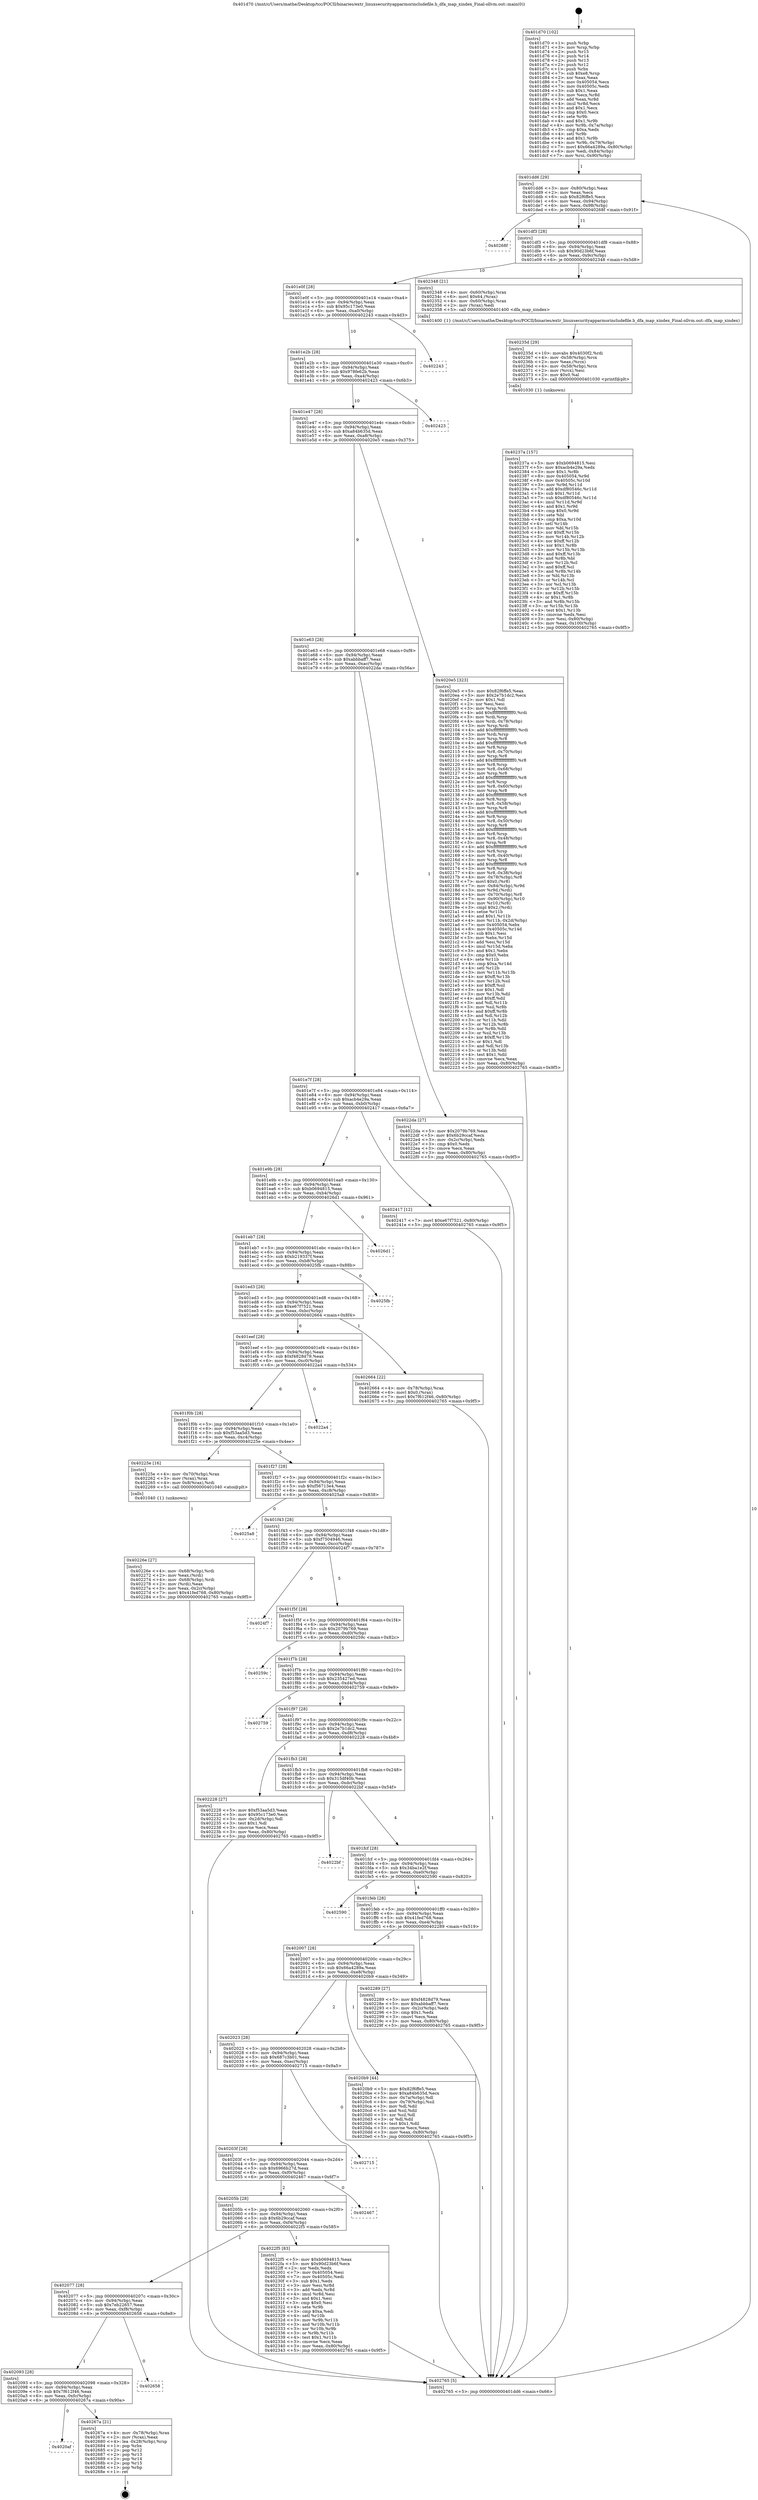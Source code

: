 digraph "0x401d70" {
  label = "0x401d70 (/mnt/c/Users/mathe/Desktop/tcc/POCII/binaries/extr_linuxsecurityapparmorincludefile.h_dfa_map_xindex_Final-ollvm.out::main(0))"
  labelloc = "t"
  node[shape=record]

  Entry [label="",width=0.3,height=0.3,shape=circle,fillcolor=black,style=filled]
  "0x401dd6" [label="{
     0x401dd6 [29]\l
     | [instrs]\l
     &nbsp;&nbsp;0x401dd6 \<+3\>: mov -0x80(%rbp),%eax\l
     &nbsp;&nbsp;0x401dd9 \<+2\>: mov %eax,%ecx\l
     &nbsp;&nbsp;0x401ddb \<+6\>: sub $0x82f6ffe5,%ecx\l
     &nbsp;&nbsp;0x401de1 \<+6\>: mov %eax,-0x94(%rbp)\l
     &nbsp;&nbsp;0x401de7 \<+6\>: mov %ecx,-0x98(%rbp)\l
     &nbsp;&nbsp;0x401ded \<+6\>: je 000000000040268f \<main+0x91f\>\l
  }"]
  "0x40268f" [label="{
     0x40268f\l
  }", style=dashed]
  "0x401df3" [label="{
     0x401df3 [28]\l
     | [instrs]\l
     &nbsp;&nbsp;0x401df3 \<+5\>: jmp 0000000000401df8 \<main+0x88\>\l
     &nbsp;&nbsp;0x401df8 \<+6\>: mov -0x94(%rbp),%eax\l
     &nbsp;&nbsp;0x401dfe \<+5\>: sub $0x90d23b6f,%eax\l
     &nbsp;&nbsp;0x401e03 \<+6\>: mov %eax,-0x9c(%rbp)\l
     &nbsp;&nbsp;0x401e09 \<+6\>: je 0000000000402348 \<main+0x5d8\>\l
  }"]
  Exit [label="",width=0.3,height=0.3,shape=circle,fillcolor=black,style=filled,peripheries=2]
  "0x402348" [label="{
     0x402348 [21]\l
     | [instrs]\l
     &nbsp;&nbsp;0x402348 \<+4\>: mov -0x60(%rbp),%rax\l
     &nbsp;&nbsp;0x40234c \<+6\>: movl $0x64,(%rax)\l
     &nbsp;&nbsp;0x402352 \<+4\>: mov -0x60(%rbp),%rax\l
     &nbsp;&nbsp;0x402356 \<+2\>: mov (%rax),%edi\l
     &nbsp;&nbsp;0x402358 \<+5\>: call 0000000000401400 \<dfa_map_xindex\>\l
     | [calls]\l
     &nbsp;&nbsp;0x401400 \{1\} (/mnt/c/Users/mathe/Desktop/tcc/POCII/binaries/extr_linuxsecurityapparmorincludefile.h_dfa_map_xindex_Final-ollvm.out::dfa_map_xindex)\l
  }"]
  "0x401e0f" [label="{
     0x401e0f [28]\l
     | [instrs]\l
     &nbsp;&nbsp;0x401e0f \<+5\>: jmp 0000000000401e14 \<main+0xa4\>\l
     &nbsp;&nbsp;0x401e14 \<+6\>: mov -0x94(%rbp),%eax\l
     &nbsp;&nbsp;0x401e1a \<+5\>: sub $0x95c173e0,%eax\l
     &nbsp;&nbsp;0x401e1f \<+6\>: mov %eax,-0xa0(%rbp)\l
     &nbsp;&nbsp;0x401e25 \<+6\>: je 0000000000402243 \<main+0x4d3\>\l
  }"]
  "0x4020af" [label="{
     0x4020af\l
  }", style=dashed]
  "0x402243" [label="{
     0x402243\l
  }", style=dashed]
  "0x401e2b" [label="{
     0x401e2b [28]\l
     | [instrs]\l
     &nbsp;&nbsp;0x401e2b \<+5\>: jmp 0000000000401e30 \<main+0xc0\>\l
     &nbsp;&nbsp;0x401e30 \<+6\>: mov -0x94(%rbp),%eax\l
     &nbsp;&nbsp;0x401e36 \<+5\>: sub $0x978fe62b,%eax\l
     &nbsp;&nbsp;0x401e3b \<+6\>: mov %eax,-0xa4(%rbp)\l
     &nbsp;&nbsp;0x401e41 \<+6\>: je 0000000000402423 \<main+0x6b3\>\l
  }"]
  "0x40267a" [label="{
     0x40267a [21]\l
     | [instrs]\l
     &nbsp;&nbsp;0x40267a \<+4\>: mov -0x78(%rbp),%rax\l
     &nbsp;&nbsp;0x40267e \<+2\>: mov (%rax),%eax\l
     &nbsp;&nbsp;0x402680 \<+4\>: lea -0x28(%rbp),%rsp\l
     &nbsp;&nbsp;0x402684 \<+1\>: pop %rbx\l
     &nbsp;&nbsp;0x402685 \<+2\>: pop %r12\l
     &nbsp;&nbsp;0x402687 \<+2\>: pop %r13\l
     &nbsp;&nbsp;0x402689 \<+2\>: pop %r14\l
     &nbsp;&nbsp;0x40268b \<+2\>: pop %r15\l
     &nbsp;&nbsp;0x40268d \<+1\>: pop %rbp\l
     &nbsp;&nbsp;0x40268e \<+1\>: ret\l
  }"]
  "0x402423" [label="{
     0x402423\l
  }", style=dashed]
  "0x401e47" [label="{
     0x401e47 [28]\l
     | [instrs]\l
     &nbsp;&nbsp;0x401e47 \<+5\>: jmp 0000000000401e4c \<main+0xdc\>\l
     &nbsp;&nbsp;0x401e4c \<+6\>: mov -0x94(%rbp),%eax\l
     &nbsp;&nbsp;0x401e52 \<+5\>: sub $0xa84b635d,%eax\l
     &nbsp;&nbsp;0x401e57 \<+6\>: mov %eax,-0xa8(%rbp)\l
     &nbsp;&nbsp;0x401e5d \<+6\>: je 00000000004020e5 \<main+0x375\>\l
  }"]
  "0x402093" [label="{
     0x402093 [28]\l
     | [instrs]\l
     &nbsp;&nbsp;0x402093 \<+5\>: jmp 0000000000402098 \<main+0x328\>\l
     &nbsp;&nbsp;0x402098 \<+6\>: mov -0x94(%rbp),%eax\l
     &nbsp;&nbsp;0x40209e \<+5\>: sub $0x7f612f46,%eax\l
     &nbsp;&nbsp;0x4020a3 \<+6\>: mov %eax,-0xfc(%rbp)\l
     &nbsp;&nbsp;0x4020a9 \<+6\>: je 000000000040267a \<main+0x90a\>\l
  }"]
  "0x4020e5" [label="{
     0x4020e5 [323]\l
     | [instrs]\l
     &nbsp;&nbsp;0x4020e5 \<+5\>: mov $0x82f6ffe5,%eax\l
     &nbsp;&nbsp;0x4020ea \<+5\>: mov $0x2e7b1dc2,%ecx\l
     &nbsp;&nbsp;0x4020ef \<+2\>: mov $0x1,%dl\l
     &nbsp;&nbsp;0x4020f1 \<+2\>: xor %esi,%esi\l
     &nbsp;&nbsp;0x4020f3 \<+3\>: mov %rsp,%rdi\l
     &nbsp;&nbsp;0x4020f6 \<+4\>: add $0xfffffffffffffff0,%rdi\l
     &nbsp;&nbsp;0x4020fa \<+3\>: mov %rdi,%rsp\l
     &nbsp;&nbsp;0x4020fd \<+4\>: mov %rdi,-0x78(%rbp)\l
     &nbsp;&nbsp;0x402101 \<+3\>: mov %rsp,%rdi\l
     &nbsp;&nbsp;0x402104 \<+4\>: add $0xfffffffffffffff0,%rdi\l
     &nbsp;&nbsp;0x402108 \<+3\>: mov %rdi,%rsp\l
     &nbsp;&nbsp;0x40210b \<+3\>: mov %rsp,%r8\l
     &nbsp;&nbsp;0x40210e \<+4\>: add $0xfffffffffffffff0,%r8\l
     &nbsp;&nbsp;0x402112 \<+3\>: mov %r8,%rsp\l
     &nbsp;&nbsp;0x402115 \<+4\>: mov %r8,-0x70(%rbp)\l
     &nbsp;&nbsp;0x402119 \<+3\>: mov %rsp,%r8\l
     &nbsp;&nbsp;0x40211c \<+4\>: add $0xfffffffffffffff0,%r8\l
     &nbsp;&nbsp;0x402120 \<+3\>: mov %r8,%rsp\l
     &nbsp;&nbsp;0x402123 \<+4\>: mov %r8,-0x68(%rbp)\l
     &nbsp;&nbsp;0x402127 \<+3\>: mov %rsp,%r8\l
     &nbsp;&nbsp;0x40212a \<+4\>: add $0xfffffffffffffff0,%r8\l
     &nbsp;&nbsp;0x40212e \<+3\>: mov %r8,%rsp\l
     &nbsp;&nbsp;0x402131 \<+4\>: mov %r8,-0x60(%rbp)\l
     &nbsp;&nbsp;0x402135 \<+3\>: mov %rsp,%r8\l
     &nbsp;&nbsp;0x402138 \<+4\>: add $0xfffffffffffffff0,%r8\l
     &nbsp;&nbsp;0x40213c \<+3\>: mov %r8,%rsp\l
     &nbsp;&nbsp;0x40213f \<+4\>: mov %r8,-0x58(%rbp)\l
     &nbsp;&nbsp;0x402143 \<+3\>: mov %rsp,%r8\l
     &nbsp;&nbsp;0x402146 \<+4\>: add $0xfffffffffffffff0,%r8\l
     &nbsp;&nbsp;0x40214a \<+3\>: mov %r8,%rsp\l
     &nbsp;&nbsp;0x40214d \<+4\>: mov %r8,-0x50(%rbp)\l
     &nbsp;&nbsp;0x402151 \<+3\>: mov %rsp,%r8\l
     &nbsp;&nbsp;0x402154 \<+4\>: add $0xfffffffffffffff0,%r8\l
     &nbsp;&nbsp;0x402158 \<+3\>: mov %r8,%rsp\l
     &nbsp;&nbsp;0x40215b \<+4\>: mov %r8,-0x48(%rbp)\l
     &nbsp;&nbsp;0x40215f \<+3\>: mov %rsp,%r8\l
     &nbsp;&nbsp;0x402162 \<+4\>: add $0xfffffffffffffff0,%r8\l
     &nbsp;&nbsp;0x402166 \<+3\>: mov %r8,%rsp\l
     &nbsp;&nbsp;0x402169 \<+4\>: mov %r8,-0x40(%rbp)\l
     &nbsp;&nbsp;0x40216d \<+3\>: mov %rsp,%r8\l
     &nbsp;&nbsp;0x402170 \<+4\>: add $0xfffffffffffffff0,%r8\l
     &nbsp;&nbsp;0x402174 \<+3\>: mov %r8,%rsp\l
     &nbsp;&nbsp;0x402177 \<+4\>: mov %r8,-0x38(%rbp)\l
     &nbsp;&nbsp;0x40217b \<+4\>: mov -0x78(%rbp),%r8\l
     &nbsp;&nbsp;0x40217f \<+7\>: movl $0x0,(%r8)\l
     &nbsp;&nbsp;0x402186 \<+7\>: mov -0x84(%rbp),%r9d\l
     &nbsp;&nbsp;0x40218d \<+3\>: mov %r9d,(%rdi)\l
     &nbsp;&nbsp;0x402190 \<+4\>: mov -0x70(%rbp),%r8\l
     &nbsp;&nbsp;0x402194 \<+7\>: mov -0x90(%rbp),%r10\l
     &nbsp;&nbsp;0x40219b \<+3\>: mov %r10,(%r8)\l
     &nbsp;&nbsp;0x40219e \<+3\>: cmpl $0x2,(%rdi)\l
     &nbsp;&nbsp;0x4021a1 \<+4\>: setne %r11b\l
     &nbsp;&nbsp;0x4021a5 \<+4\>: and $0x1,%r11b\l
     &nbsp;&nbsp;0x4021a9 \<+4\>: mov %r11b,-0x2d(%rbp)\l
     &nbsp;&nbsp;0x4021ad \<+7\>: mov 0x405054,%ebx\l
     &nbsp;&nbsp;0x4021b4 \<+8\>: mov 0x40505c,%r14d\l
     &nbsp;&nbsp;0x4021bc \<+3\>: sub $0x1,%esi\l
     &nbsp;&nbsp;0x4021bf \<+3\>: mov %ebx,%r15d\l
     &nbsp;&nbsp;0x4021c2 \<+3\>: add %esi,%r15d\l
     &nbsp;&nbsp;0x4021c5 \<+4\>: imul %r15d,%ebx\l
     &nbsp;&nbsp;0x4021c9 \<+3\>: and $0x1,%ebx\l
     &nbsp;&nbsp;0x4021cc \<+3\>: cmp $0x0,%ebx\l
     &nbsp;&nbsp;0x4021cf \<+4\>: sete %r11b\l
     &nbsp;&nbsp;0x4021d3 \<+4\>: cmp $0xa,%r14d\l
     &nbsp;&nbsp;0x4021d7 \<+4\>: setl %r12b\l
     &nbsp;&nbsp;0x4021db \<+3\>: mov %r11b,%r13b\l
     &nbsp;&nbsp;0x4021de \<+4\>: xor $0xff,%r13b\l
     &nbsp;&nbsp;0x4021e2 \<+3\>: mov %r12b,%sil\l
     &nbsp;&nbsp;0x4021e5 \<+4\>: xor $0xff,%sil\l
     &nbsp;&nbsp;0x4021e9 \<+3\>: xor $0x1,%dl\l
     &nbsp;&nbsp;0x4021ec \<+3\>: mov %r13b,%dil\l
     &nbsp;&nbsp;0x4021ef \<+4\>: and $0xff,%dil\l
     &nbsp;&nbsp;0x4021f3 \<+3\>: and %dl,%r11b\l
     &nbsp;&nbsp;0x4021f6 \<+3\>: mov %sil,%r8b\l
     &nbsp;&nbsp;0x4021f9 \<+4\>: and $0xff,%r8b\l
     &nbsp;&nbsp;0x4021fd \<+3\>: and %dl,%r12b\l
     &nbsp;&nbsp;0x402200 \<+3\>: or %r11b,%dil\l
     &nbsp;&nbsp;0x402203 \<+3\>: or %r12b,%r8b\l
     &nbsp;&nbsp;0x402206 \<+3\>: xor %r8b,%dil\l
     &nbsp;&nbsp;0x402209 \<+3\>: or %sil,%r13b\l
     &nbsp;&nbsp;0x40220c \<+4\>: xor $0xff,%r13b\l
     &nbsp;&nbsp;0x402210 \<+3\>: or $0x1,%dl\l
     &nbsp;&nbsp;0x402213 \<+3\>: and %dl,%r13b\l
     &nbsp;&nbsp;0x402216 \<+3\>: or %r13b,%dil\l
     &nbsp;&nbsp;0x402219 \<+4\>: test $0x1,%dil\l
     &nbsp;&nbsp;0x40221d \<+3\>: cmovne %ecx,%eax\l
     &nbsp;&nbsp;0x402220 \<+3\>: mov %eax,-0x80(%rbp)\l
     &nbsp;&nbsp;0x402223 \<+5\>: jmp 0000000000402765 \<main+0x9f5\>\l
  }"]
  "0x401e63" [label="{
     0x401e63 [28]\l
     | [instrs]\l
     &nbsp;&nbsp;0x401e63 \<+5\>: jmp 0000000000401e68 \<main+0xf8\>\l
     &nbsp;&nbsp;0x401e68 \<+6\>: mov -0x94(%rbp),%eax\l
     &nbsp;&nbsp;0x401e6e \<+5\>: sub $0xabbbaff7,%eax\l
     &nbsp;&nbsp;0x401e73 \<+6\>: mov %eax,-0xac(%rbp)\l
     &nbsp;&nbsp;0x401e79 \<+6\>: je 00000000004022da \<main+0x56a\>\l
  }"]
  "0x402658" [label="{
     0x402658\l
  }", style=dashed]
  "0x4022da" [label="{
     0x4022da [27]\l
     | [instrs]\l
     &nbsp;&nbsp;0x4022da \<+5\>: mov $0x2079b769,%eax\l
     &nbsp;&nbsp;0x4022df \<+5\>: mov $0x6b29ccaf,%ecx\l
     &nbsp;&nbsp;0x4022e4 \<+3\>: mov -0x2c(%rbp),%edx\l
     &nbsp;&nbsp;0x4022e7 \<+3\>: cmp $0x0,%edx\l
     &nbsp;&nbsp;0x4022ea \<+3\>: cmove %ecx,%eax\l
     &nbsp;&nbsp;0x4022ed \<+3\>: mov %eax,-0x80(%rbp)\l
     &nbsp;&nbsp;0x4022f0 \<+5\>: jmp 0000000000402765 \<main+0x9f5\>\l
  }"]
  "0x401e7f" [label="{
     0x401e7f [28]\l
     | [instrs]\l
     &nbsp;&nbsp;0x401e7f \<+5\>: jmp 0000000000401e84 \<main+0x114\>\l
     &nbsp;&nbsp;0x401e84 \<+6\>: mov -0x94(%rbp),%eax\l
     &nbsp;&nbsp;0x401e8a \<+5\>: sub $0xacb4e29a,%eax\l
     &nbsp;&nbsp;0x401e8f \<+6\>: mov %eax,-0xb0(%rbp)\l
     &nbsp;&nbsp;0x401e95 \<+6\>: je 0000000000402417 \<main+0x6a7\>\l
  }"]
  "0x40237a" [label="{
     0x40237a [157]\l
     | [instrs]\l
     &nbsp;&nbsp;0x40237a \<+5\>: mov $0xb0694815,%esi\l
     &nbsp;&nbsp;0x40237f \<+5\>: mov $0xacb4e29a,%edx\l
     &nbsp;&nbsp;0x402384 \<+3\>: mov $0x1,%r8b\l
     &nbsp;&nbsp;0x402387 \<+8\>: mov 0x405054,%r9d\l
     &nbsp;&nbsp;0x40238f \<+8\>: mov 0x40505c,%r10d\l
     &nbsp;&nbsp;0x402397 \<+3\>: mov %r9d,%r11d\l
     &nbsp;&nbsp;0x40239a \<+7\>: add $0xdf80546c,%r11d\l
     &nbsp;&nbsp;0x4023a1 \<+4\>: sub $0x1,%r11d\l
     &nbsp;&nbsp;0x4023a5 \<+7\>: sub $0xdf80546c,%r11d\l
     &nbsp;&nbsp;0x4023ac \<+4\>: imul %r11d,%r9d\l
     &nbsp;&nbsp;0x4023b0 \<+4\>: and $0x1,%r9d\l
     &nbsp;&nbsp;0x4023b4 \<+4\>: cmp $0x0,%r9d\l
     &nbsp;&nbsp;0x4023b8 \<+3\>: sete %bl\l
     &nbsp;&nbsp;0x4023bb \<+4\>: cmp $0xa,%r10d\l
     &nbsp;&nbsp;0x4023bf \<+4\>: setl %r14b\l
     &nbsp;&nbsp;0x4023c3 \<+3\>: mov %bl,%r15b\l
     &nbsp;&nbsp;0x4023c6 \<+4\>: xor $0xff,%r15b\l
     &nbsp;&nbsp;0x4023ca \<+3\>: mov %r14b,%r12b\l
     &nbsp;&nbsp;0x4023cd \<+4\>: xor $0xff,%r12b\l
     &nbsp;&nbsp;0x4023d1 \<+4\>: xor $0x1,%r8b\l
     &nbsp;&nbsp;0x4023d5 \<+3\>: mov %r15b,%r13b\l
     &nbsp;&nbsp;0x4023d8 \<+4\>: and $0xff,%r13b\l
     &nbsp;&nbsp;0x4023dc \<+3\>: and %r8b,%bl\l
     &nbsp;&nbsp;0x4023df \<+3\>: mov %r12b,%cl\l
     &nbsp;&nbsp;0x4023e2 \<+3\>: and $0xff,%cl\l
     &nbsp;&nbsp;0x4023e5 \<+3\>: and %r8b,%r14b\l
     &nbsp;&nbsp;0x4023e8 \<+3\>: or %bl,%r13b\l
     &nbsp;&nbsp;0x4023eb \<+3\>: or %r14b,%cl\l
     &nbsp;&nbsp;0x4023ee \<+3\>: xor %cl,%r13b\l
     &nbsp;&nbsp;0x4023f1 \<+3\>: or %r12b,%r15b\l
     &nbsp;&nbsp;0x4023f4 \<+4\>: xor $0xff,%r15b\l
     &nbsp;&nbsp;0x4023f8 \<+4\>: or $0x1,%r8b\l
     &nbsp;&nbsp;0x4023fc \<+3\>: and %r8b,%r15b\l
     &nbsp;&nbsp;0x4023ff \<+3\>: or %r15b,%r13b\l
     &nbsp;&nbsp;0x402402 \<+4\>: test $0x1,%r13b\l
     &nbsp;&nbsp;0x402406 \<+3\>: cmovne %edx,%esi\l
     &nbsp;&nbsp;0x402409 \<+3\>: mov %esi,-0x80(%rbp)\l
     &nbsp;&nbsp;0x40240c \<+6\>: mov %eax,-0x100(%rbp)\l
     &nbsp;&nbsp;0x402412 \<+5\>: jmp 0000000000402765 \<main+0x9f5\>\l
  }"]
  "0x402417" [label="{
     0x402417 [12]\l
     | [instrs]\l
     &nbsp;&nbsp;0x402417 \<+7\>: movl $0xe67f7521,-0x80(%rbp)\l
     &nbsp;&nbsp;0x40241e \<+5\>: jmp 0000000000402765 \<main+0x9f5\>\l
  }"]
  "0x401e9b" [label="{
     0x401e9b [28]\l
     | [instrs]\l
     &nbsp;&nbsp;0x401e9b \<+5\>: jmp 0000000000401ea0 \<main+0x130\>\l
     &nbsp;&nbsp;0x401ea0 \<+6\>: mov -0x94(%rbp),%eax\l
     &nbsp;&nbsp;0x401ea6 \<+5\>: sub $0xb0694815,%eax\l
     &nbsp;&nbsp;0x401eab \<+6\>: mov %eax,-0xb4(%rbp)\l
     &nbsp;&nbsp;0x401eb1 \<+6\>: je 00000000004026d1 \<main+0x961\>\l
  }"]
  "0x40235d" [label="{
     0x40235d [29]\l
     | [instrs]\l
     &nbsp;&nbsp;0x40235d \<+10\>: movabs $0x4030f2,%rdi\l
     &nbsp;&nbsp;0x402367 \<+4\>: mov -0x58(%rbp),%rcx\l
     &nbsp;&nbsp;0x40236b \<+2\>: mov %eax,(%rcx)\l
     &nbsp;&nbsp;0x40236d \<+4\>: mov -0x58(%rbp),%rcx\l
     &nbsp;&nbsp;0x402371 \<+2\>: mov (%rcx),%esi\l
     &nbsp;&nbsp;0x402373 \<+2\>: mov $0x0,%al\l
     &nbsp;&nbsp;0x402375 \<+5\>: call 0000000000401030 \<printf@plt\>\l
     | [calls]\l
     &nbsp;&nbsp;0x401030 \{1\} (unknown)\l
  }"]
  "0x4026d1" [label="{
     0x4026d1\l
  }", style=dashed]
  "0x401eb7" [label="{
     0x401eb7 [28]\l
     | [instrs]\l
     &nbsp;&nbsp;0x401eb7 \<+5\>: jmp 0000000000401ebc \<main+0x14c\>\l
     &nbsp;&nbsp;0x401ebc \<+6\>: mov -0x94(%rbp),%eax\l
     &nbsp;&nbsp;0x401ec2 \<+5\>: sub $0xb219337f,%eax\l
     &nbsp;&nbsp;0x401ec7 \<+6\>: mov %eax,-0xb8(%rbp)\l
     &nbsp;&nbsp;0x401ecd \<+6\>: je 00000000004025fb \<main+0x88b\>\l
  }"]
  "0x402077" [label="{
     0x402077 [28]\l
     | [instrs]\l
     &nbsp;&nbsp;0x402077 \<+5\>: jmp 000000000040207c \<main+0x30c\>\l
     &nbsp;&nbsp;0x40207c \<+6\>: mov -0x94(%rbp),%eax\l
     &nbsp;&nbsp;0x402082 \<+5\>: sub $0x7eb22657,%eax\l
     &nbsp;&nbsp;0x402087 \<+6\>: mov %eax,-0xf8(%rbp)\l
     &nbsp;&nbsp;0x40208d \<+6\>: je 0000000000402658 \<main+0x8e8\>\l
  }"]
  "0x4025fb" [label="{
     0x4025fb\l
  }", style=dashed]
  "0x401ed3" [label="{
     0x401ed3 [28]\l
     | [instrs]\l
     &nbsp;&nbsp;0x401ed3 \<+5\>: jmp 0000000000401ed8 \<main+0x168\>\l
     &nbsp;&nbsp;0x401ed8 \<+6\>: mov -0x94(%rbp),%eax\l
     &nbsp;&nbsp;0x401ede \<+5\>: sub $0xe67f7521,%eax\l
     &nbsp;&nbsp;0x401ee3 \<+6\>: mov %eax,-0xbc(%rbp)\l
     &nbsp;&nbsp;0x401ee9 \<+6\>: je 0000000000402664 \<main+0x8f4\>\l
  }"]
  "0x4022f5" [label="{
     0x4022f5 [83]\l
     | [instrs]\l
     &nbsp;&nbsp;0x4022f5 \<+5\>: mov $0xb0694815,%eax\l
     &nbsp;&nbsp;0x4022fa \<+5\>: mov $0x90d23b6f,%ecx\l
     &nbsp;&nbsp;0x4022ff \<+2\>: xor %edx,%edx\l
     &nbsp;&nbsp;0x402301 \<+7\>: mov 0x405054,%esi\l
     &nbsp;&nbsp;0x402308 \<+7\>: mov 0x40505c,%edi\l
     &nbsp;&nbsp;0x40230f \<+3\>: sub $0x1,%edx\l
     &nbsp;&nbsp;0x402312 \<+3\>: mov %esi,%r8d\l
     &nbsp;&nbsp;0x402315 \<+3\>: add %edx,%r8d\l
     &nbsp;&nbsp;0x402318 \<+4\>: imul %r8d,%esi\l
     &nbsp;&nbsp;0x40231c \<+3\>: and $0x1,%esi\l
     &nbsp;&nbsp;0x40231f \<+3\>: cmp $0x0,%esi\l
     &nbsp;&nbsp;0x402322 \<+4\>: sete %r9b\l
     &nbsp;&nbsp;0x402326 \<+3\>: cmp $0xa,%edi\l
     &nbsp;&nbsp;0x402329 \<+4\>: setl %r10b\l
     &nbsp;&nbsp;0x40232d \<+3\>: mov %r9b,%r11b\l
     &nbsp;&nbsp;0x402330 \<+3\>: and %r10b,%r11b\l
     &nbsp;&nbsp;0x402333 \<+3\>: xor %r10b,%r9b\l
     &nbsp;&nbsp;0x402336 \<+3\>: or %r9b,%r11b\l
     &nbsp;&nbsp;0x402339 \<+4\>: test $0x1,%r11b\l
     &nbsp;&nbsp;0x40233d \<+3\>: cmovne %ecx,%eax\l
     &nbsp;&nbsp;0x402340 \<+3\>: mov %eax,-0x80(%rbp)\l
     &nbsp;&nbsp;0x402343 \<+5\>: jmp 0000000000402765 \<main+0x9f5\>\l
  }"]
  "0x402664" [label="{
     0x402664 [22]\l
     | [instrs]\l
     &nbsp;&nbsp;0x402664 \<+4\>: mov -0x78(%rbp),%rax\l
     &nbsp;&nbsp;0x402668 \<+6\>: movl $0x0,(%rax)\l
     &nbsp;&nbsp;0x40266e \<+7\>: movl $0x7f612f46,-0x80(%rbp)\l
     &nbsp;&nbsp;0x402675 \<+5\>: jmp 0000000000402765 \<main+0x9f5\>\l
  }"]
  "0x401eef" [label="{
     0x401eef [28]\l
     | [instrs]\l
     &nbsp;&nbsp;0x401eef \<+5\>: jmp 0000000000401ef4 \<main+0x184\>\l
     &nbsp;&nbsp;0x401ef4 \<+6\>: mov -0x94(%rbp),%eax\l
     &nbsp;&nbsp;0x401efa \<+5\>: sub $0xf4828d79,%eax\l
     &nbsp;&nbsp;0x401eff \<+6\>: mov %eax,-0xc0(%rbp)\l
     &nbsp;&nbsp;0x401f05 \<+6\>: je 00000000004022a4 \<main+0x534\>\l
  }"]
  "0x40205b" [label="{
     0x40205b [28]\l
     | [instrs]\l
     &nbsp;&nbsp;0x40205b \<+5\>: jmp 0000000000402060 \<main+0x2f0\>\l
     &nbsp;&nbsp;0x402060 \<+6\>: mov -0x94(%rbp),%eax\l
     &nbsp;&nbsp;0x402066 \<+5\>: sub $0x6b29ccaf,%eax\l
     &nbsp;&nbsp;0x40206b \<+6\>: mov %eax,-0xf4(%rbp)\l
     &nbsp;&nbsp;0x402071 \<+6\>: je 00000000004022f5 \<main+0x585\>\l
  }"]
  "0x4022a4" [label="{
     0x4022a4\l
  }", style=dashed]
  "0x401f0b" [label="{
     0x401f0b [28]\l
     | [instrs]\l
     &nbsp;&nbsp;0x401f0b \<+5\>: jmp 0000000000401f10 \<main+0x1a0\>\l
     &nbsp;&nbsp;0x401f10 \<+6\>: mov -0x94(%rbp),%eax\l
     &nbsp;&nbsp;0x401f16 \<+5\>: sub $0xf53aa5d3,%eax\l
     &nbsp;&nbsp;0x401f1b \<+6\>: mov %eax,-0xc4(%rbp)\l
     &nbsp;&nbsp;0x401f21 \<+6\>: je 000000000040225e \<main+0x4ee\>\l
  }"]
  "0x402467" [label="{
     0x402467\l
  }", style=dashed]
  "0x40225e" [label="{
     0x40225e [16]\l
     | [instrs]\l
     &nbsp;&nbsp;0x40225e \<+4\>: mov -0x70(%rbp),%rax\l
     &nbsp;&nbsp;0x402262 \<+3\>: mov (%rax),%rax\l
     &nbsp;&nbsp;0x402265 \<+4\>: mov 0x8(%rax),%rdi\l
     &nbsp;&nbsp;0x402269 \<+5\>: call 0000000000401040 \<atoi@plt\>\l
     | [calls]\l
     &nbsp;&nbsp;0x401040 \{1\} (unknown)\l
  }"]
  "0x401f27" [label="{
     0x401f27 [28]\l
     | [instrs]\l
     &nbsp;&nbsp;0x401f27 \<+5\>: jmp 0000000000401f2c \<main+0x1bc\>\l
     &nbsp;&nbsp;0x401f2c \<+6\>: mov -0x94(%rbp),%eax\l
     &nbsp;&nbsp;0x401f32 \<+5\>: sub $0xf56713e4,%eax\l
     &nbsp;&nbsp;0x401f37 \<+6\>: mov %eax,-0xc8(%rbp)\l
     &nbsp;&nbsp;0x401f3d \<+6\>: je 00000000004025a8 \<main+0x838\>\l
  }"]
  "0x40203f" [label="{
     0x40203f [28]\l
     | [instrs]\l
     &nbsp;&nbsp;0x40203f \<+5\>: jmp 0000000000402044 \<main+0x2d4\>\l
     &nbsp;&nbsp;0x402044 \<+6\>: mov -0x94(%rbp),%eax\l
     &nbsp;&nbsp;0x40204a \<+5\>: sub $0x6966b27d,%eax\l
     &nbsp;&nbsp;0x40204f \<+6\>: mov %eax,-0xf0(%rbp)\l
     &nbsp;&nbsp;0x402055 \<+6\>: je 0000000000402467 \<main+0x6f7\>\l
  }"]
  "0x4025a8" [label="{
     0x4025a8\l
  }", style=dashed]
  "0x401f43" [label="{
     0x401f43 [28]\l
     | [instrs]\l
     &nbsp;&nbsp;0x401f43 \<+5\>: jmp 0000000000401f48 \<main+0x1d8\>\l
     &nbsp;&nbsp;0x401f48 \<+6\>: mov -0x94(%rbp),%eax\l
     &nbsp;&nbsp;0x401f4e \<+5\>: sub $0xf7504946,%eax\l
     &nbsp;&nbsp;0x401f53 \<+6\>: mov %eax,-0xcc(%rbp)\l
     &nbsp;&nbsp;0x401f59 \<+6\>: je 00000000004024f7 \<main+0x787\>\l
  }"]
  "0x402715" [label="{
     0x402715\l
  }", style=dashed]
  "0x4024f7" [label="{
     0x4024f7\l
  }", style=dashed]
  "0x401f5f" [label="{
     0x401f5f [28]\l
     | [instrs]\l
     &nbsp;&nbsp;0x401f5f \<+5\>: jmp 0000000000401f64 \<main+0x1f4\>\l
     &nbsp;&nbsp;0x401f64 \<+6\>: mov -0x94(%rbp),%eax\l
     &nbsp;&nbsp;0x401f6a \<+5\>: sub $0x2079b769,%eax\l
     &nbsp;&nbsp;0x401f6f \<+6\>: mov %eax,-0xd0(%rbp)\l
     &nbsp;&nbsp;0x401f75 \<+6\>: je 000000000040259c \<main+0x82c\>\l
  }"]
  "0x40226e" [label="{
     0x40226e [27]\l
     | [instrs]\l
     &nbsp;&nbsp;0x40226e \<+4\>: mov -0x68(%rbp),%rdi\l
     &nbsp;&nbsp;0x402272 \<+2\>: mov %eax,(%rdi)\l
     &nbsp;&nbsp;0x402274 \<+4\>: mov -0x68(%rbp),%rdi\l
     &nbsp;&nbsp;0x402278 \<+2\>: mov (%rdi),%eax\l
     &nbsp;&nbsp;0x40227a \<+3\>: mov %eax,-0x2c(%rbp)\l
     &nbsp;&nbsp;0x40227d \<+7\>: movl $0x41fed768,-0x80(%rbp)\l
     &nbsp;&nbsp;0x402284 \<+5\>: jmp 0000000000402765 \<main+0x9f5\>\l
  }"]
  "0x40259c" [label="{
     0x40259c\l
  }", style=dashed]
  "0x401f7b" [label="{
     0x401f7b [28]\l
     | [instrs]\l
     &nbsp;&nbsp;0x401f7b \<+5\>: jmp 0000000000401f80 \<main+0x210\>\l
     &nbsp;&nbsp;0x401f80 \<+6\>: mov -0x94(%rbp),%eax\l
     &nbsp;&nbsp;0x401f86 \<+5\>: sub $0x235427ed,%eax\l
     &nbsp;&nbsp;0x401f8b \<+6\>: mov %eax,-0xd4(%rbp)\l
     &nbsp;&nbsp;0x401f91 \<+6\>: je 0000000000402759 \<main+0x9e9\>\l
  }"]
  "0x401d70" [label="{
     0x401d70 [102]\l
     | [instrs]\l
     &nbsp;&nbsp;0x401d70 \<+1\>: push %rbp\l
     &nbsp;&nbsp;0x401d71 \<+3\>: mov %rsp,%rbp\l
     &nbsp;&nbsp;0x401d74 \<+2\>: push %r15\l
     &nbsp;&nbsp;0x401d76 \<+2\>: push %r14\l
     &nbsp;&nbsp;0x401d78 \<+2\>: push %r13\l
     &nbsp;&nbsp;0x401d7a \<+2\>: push %r12\l
     &nbsp;&nbsp;0x401d7c \<+1\>: push %rbx\l
     &nbsp;&nbsp;0x401d7d \<+7\>: sub $0xe8,%rsp\l
     &nbsp;&nbsp;0x401d84 \<+2\>: xor %eax,%eax\l
     &nbsp;&nbsp;0x401d86 \<+7\>: mov 0x405054,%ecx\l
     &nbsp;&nbsp;0x401d8d \<+7\>: mov 0x40505c,%edx\l
     &nbsp;&nbsp;0x401d94 \<+3\>: sub $0x1,%eax\l
     &nbsp;&nbsp;0x401d97 \<+3\>: mov %ecx,%r8d\l
     &nbsp;&nbsp;0x401d9a \<+3\>: add %eax,%r8d\l
     &nbsp;&nbsp;0x401d9d \<+4\>: imul %r8d,%ecx\l
     &nbsp;&nbsp;0x401da1 \<+3\>: and $0x1,%ecx\l
     &nbsp;&nbsp;0x401da4 \<+3\>: cmp $0x0,%ecx\l
     &nbsp;&nbsp;0x401da7 \<+4\>: sete %r9b\l
     &nbsp;&nbsp;0x401dab \<+4\>: and $0x1,%r9b\l
     &nbsp;&nbsp;0x401daf \<+4\>: mov %r9b,-0x7a(%rbp)\l
     &nbsp;&nbsp;0x401db3 \<+3\>: cmp $0xa,%edx\l
     &nbsp;&nbsp;0x401db6 \<+4\>: setl %r9b\l
     &nbsp;&nbsp;0x401dba \<+4\>: and $0x1,%r9b\l
     &nbsp;&nbsp;0x401dbe \<+4\>: mov %r9b,-0x79(%rbp)\l
     &nbsp;&nbsp;0x401dc2 \<+7\>: movl $0x66a4289a,-0x80(%rbp)\l
     &nbsp;&nbsp;0x401dc9 \<+6\>: mov %edi,-0x84(%rbp)\l
     &nbsp;&nbsp;0x401dcf \<+7\>: mov %rsi,-0x90(%rbp)\l
  }"]
  "0x402759" [label="{
     0x402759\l
  }", style=dashed]
  "0x401f97" [label="{
     0x401f97 [28]\l
     | [instrs]\l
     &nbsp;&nbsp;0x401f97 \<+5\>: jmp 0000000000401f9c \<main+0x22c\>\l
     &nbsp;&nbsp;0x401f9c \<+6\>: mov -0x94(%rbp),%eax\l
     &nbsp;&nbsp;0x401fa2 \<+5\>: sub $0x2e7b1dc2,%eax\l
     &nbsp;&nbsp;0x401fa7 \<+6\>: mov %eax,-0xd8(%rbp)\l
     &nbsp;&nbsp;0x401fad \<+6\>: je 0000000000402228 \<main+0x4b8\>\l
  }"]
  "0x402765" [label="{
     0x402765 [5]\l
     | [instrs]\l
     &nbsp;&nbsp;0x402765 \<+5\>: jmp 0000000000401dd6 \<main+0x66\>\l
  }"]
  "0x402228" [label="{
     0x402228 [27]\l
     | [instrs]\l
     &nbsp;&nbsp;0x402228 \<+5\>: mov $0xf53aa5d3,%eax\l
     &nbsp;&nbsp;0x40222d \<+5\>: mov $0x95c173e0,%ecx\l
     &nbsp;&nbsp;0x402232 \<+3\>: mov -0x2d(%rbp),%dl\l
     &nbsp;&nbsp;0x402235 \<+3\>: test $0x1,%dl\l
     &nbsp;&nbsp;0x402238 \<+3\>: cmovne %ecx,%eax\l
     &nbsp;&nbsp;0x40223b \<+3\>: mov %eax,-0x80(%rbp)\l
     &nbsp;&nbsp;0x40223e \<+5\>: jmp 0000000000402765 \<main+0x9f5\>\l
  }"]
  "0x401fb3" [label="{
     0x401fb3 [28]\l
     | [instrs]\l
     &nbsp;&nbsp;0x401fb3 \<+5\>: jmp 0000000000401fb8 \<main+0x248\>\l
     &nbsp;&nbsp;0x401fb8 \<+6\>: mov -0x94(%rbp),%eax\l
     &nbsp;&nbsp;0x401fbe \<+5\>: sub $0x315df40b,%eax\l
     &nbsp;&nbsp;0x401fc3 \<+6\>: mov %eax,-0xdc(%rbp)\l
     &nbsp;&nbsp;0x401fc9 \<+6\>: je 00000000004022bf \<main+0x54f\>\l
  }"]
  "0x402023" [label="{
     0x402023 [28]\l
     | [instrs]\l
     &nbsp;&nbsp;0x402023 \<+5\>: jmp 0000000000402028 \<main+0x2b8\>\l
     &nbsp;&nbsp;0x402028 \<+6\>: mov -0x94(%rbp),%eax\l
     &nbsp;&nbsp;0x40202e \<+5\>: sub $0x687c3b01,%eax\l
     &nbsp;&nbsp;0x402033 \<+6\>: mov %eax,-0xec(%rbp)\l
     &nbsp;&nbsp;0x402039 \<+6\>: je 0000000000402715 \<main+0x9a5\>\l
  }"]
  "0x4022bf" [label="{
     0x4022bf\l
  }", style=dashed]
  "0x401fcf" [label="{
     0x401fcf [28]\l
     | [instrs]\l
     &nbsp;&nbsp;0x401fcf \<+5\>: jmp 0000000000401fd4 \<main+0x264\>\l
     &nbsp;&nbsp;0x401fd4 \<+6\>: mov -0x94(%rbp),%eax\l
     &nbsp;&nbsp;0x401fda \<+5\>: sub $0x34ba1e2f,%eax\l
     &nbsp;&nbsp;0x401fdf \<+6\>: mov %eax,-0xe0(%rbp)\l
     &nbsp;&nbsp;0x401fe5 \<+6\>: je 0000000000402590 \<main+0x820\>\l
  }"]
  "0x4020b9" [label="{
     0x4020b9 [44]\l
     | [instrs]\l
     &nbsp;&nbsp;0x4020b9 \<+5\>: mov $0x82f6ffe5,%eax\l
     &nbsp;&nbsp;0x4020be \<+5\>: mov $0xa84b635d,%ecx\l
     &nbsp;&nbsp;0x4020c3 \<+3\>: mov -0x7a(%rbp),%dl\l
     &nbsp;&nbsp;0x4020c6 \<+4\>: mov -0x79(%rbp),%sil\l
     &nbsp;&nbsp;0x4020ca \<+3\>: mov %dl,%dil\l
     &nbsp;&nbsp;0x4020cd \<+3\>: and %sil,%dil\l
     &nbsp;&nbsp;0x4020d0 \<+3\>: xor %sil,%dl\l
     &nbsp;&nbsp;0x4020d3 \<+3\>: or %dl,%dil\l
     &nbsp;&nbsp;0x4020d6 \<+4\>: test $0x1,%dil\l
     &nbsp;&nbsp;0x4020da \<+3\>: cmovne %ecx,%eax\l
     &nbsp;&nbsp;0x4020dd \<+3\>: mov %eax,-0x80(%rbp)\l
     &nbsp;&nbsp;0x4020e0 \<+5\>: jmp 0000000000402765 \<main+0x9f5\>\l
  }"]
  "0x402590" [label="{
     0x402590\l
  }", style=dashed]
  "0x401feb" [label="{
     0x401feb [28]\l
     | [instrs]\l
     &nbsp;&nbsp;0x401feb \<+5\>: jmp 0000000000401ff0 \<main+0x280\>\l
     &nbsp;&nbsp;0x401ff0 \<+6\>: mov -0x94(%rbp),%eax\l
     &nbsp;&nbsp;0x401ff6 \<+5\>: sub $0x41fed768,%eax\l
     &nbsp;&nbsp;0x401ffb \<+6\>: mov %eax,-0xe4(%rbp)\l
     &nbsp;&nbsp;0x402001 \<+6\>: je 0000000000402289 \<main+0x519\>\l
  }"]
  "0x402007" [label="{
     0x402007 [28]\l
     | [instrs]\l
     &nbsp;&nbsp;0x402007 \<+5\>: jmp 000000000040200c \<main+0x29c\>\l
     &nbsp;&nbsp;0x40200c \<+6\>: mov -0x94(%rbp),%eax\l
     &nbsp;&nbsp;0x402012 \<+5\>: sub $0x66a4289a,%eax\l
     &nbsp;&nbsp;0x402017 \<+6\>: mov %eax,-0xe8(%rbp)\l
     &nbsp;&nbsp;0x40201d \<+6\>: je 00000000004020b9 \<main+0x349\>\l
  }"]
  "0x402289" [label="{
     0x402289 [27]\l
     | [instrs]\l
     &nbsp;&nbsp;0x402289 \<+5\>: mov $0xf4828d79,%eax\l
     &nbsp;&nbsp;0x40228e \<+5\>: mov $0xabbbaff7,%ecx\l
     &nbsp;&nbsp;0x402293 \<+3\>: mov -0x2c(%rbp),%edx\l
     &nbsp;&nbsp;0x402296 \<+3\>: cmp $0x1,%edx\l
     &nbsp;&nbsp;0x402299 \<+3\>: cmovl %ecx,%eax\l
     &nbsp;&nbsp;0x40229c \<+3\>: mov %eax,-0x80(%rbp)\l
     &nbsp;&nbsp;0x40229f \<+5\>: jmp 0000000000402765 \<main+0x9f5\>\l
  }"]
  Entry -> "0x401d70" [label=" 1"]
  "0x401dd6" -> "0x40268f" [label=" 0"]
  "0x401dd6" -> "0x401df3" [label=" 11"]
  "0x40267a" -> Exit [label=" 1"]
  "0x401df3" -> "0x402348" [label=" 1"]
  "0x401df3" -> "0x401e0f" [label=" 10"]
  "0x402093" -> "0x4020af" [label=" 0"]
  "0x401e0f" -> "0x402243" [label=" 0"]
  "0x401e0f" -> "0x401e2b" [label=" 10"]
  "0x402093" -> "0x40267a" [label=" 1"]
  "0x401e2b" -> "0x402423" [label=" 0"]
  "0x401e2b" -> "0x401e47" [label=" 10"]
  "0x402077" -> "0x402093" [label=" 1"]
  "0x401e47" -> "0x4020e5" [label=" 1"]
  "0x401e47" -> "0x401e63" [label=" 9"]
  "0x402077" -> "0x402658" [label=" 0"]
  "0x401e63" -> "0x4022da" [label=" 1"]
  "0x401e63" -> "0x401e7f" [label=" 8"]
  "0x402664" -> "0x402765" [label=" 1"]
  "0x401e7f" -> "0x402417" [label=" 1"]
  "0x401e7f" -> "0x401e9b" [label=" 7"]
  "0x402417" -> "0x402765" [label=" 1"]
  "0x401e9b" -> "0x4026d1" [label=" 0"]
  "0x401e9b" -> "0x401eb7" [label=" 7"]
  "0x40237a" -> "0x402765" [label=" 1"]
  "0x401eb7" -> "0x4025fb" [label=" 0"]
  "0x401eb7" -> "0x401ed3" [label=" 7"]
  "0x40235d" -> "0x40237a" [label=" 1"]
  "0x401ed3" -> "0x402664" [label=" 1"]
  "0x401ed3" -> "0x401eef" [label=" 6"]
  "0x402348" -> "0x40235d" [label=" 1"]
  "0x401eef" -> "0x4022a4" [label=" 0"]
  "0x401eef" -> "0x401f0b" [label=" 6"]
  "0x40205b" -> "0x402077" [label=" 1"]
  "0x401f0b" -> "0x40225e" [label=" 1"]
  "0x401f0b" -> "0x401f27" [label=" 5"]
  "0x40205b" -> "0x4022f5" [label=" 1"]
  "0x401f27" -> "0x4025a8" [label=" 0"]
  "0x401f27" -> "0x401f43" [label=" 5"]
  "0x40203f" -> "0x40205b" [label=" 2"]
  "0x401f43" -> "0x4024f7" [label=" 0"]
  "0x401f43" -> "0x401f5f" [label=" 5"]
  "0x40203f" -> "0x402467" [label=" 0"]
  "0x401f5f" -> "0x40259c" [label=" 0"]
  "0x401f5f" -> "0x401f7b" [label=" 5"]
  "0x402023" -> "0x40203f" [label=" 2"]
  "0x401f7b" -> "0x402759" [label=" 0"]
  "0x401f7b" -> "0x401f97" [label=" 5"]
  "0x4022f5" -> "0x402765" [label=" 1"]
  "0x401f97" -> "0x402228" [label=" 1"]
  "0x401f97" -> "0x401fb3" [label=" 4"]
  "0x4022da" -> "0x402765" [label=" 1"]
  "0x401fb3" -> "0x4022bf" [label=" 0"]
  "0x401fb3" -> "0x401fcf" [label=" 4"]
  "0x402289" -> "0x402765" [label=" 1"]
  "0x401fcf" -> "0x402590" [label=" 0"]
  "0x401fcf" -> "0x401feb" [label=" 4"]
  "0x40226e" -> "0x402765" [label=" 1"]
  "0x401feb" -> "0x402289" [label=" 1"]
  "0x401feb" -> "0x402007" [label=" 3"]
  "0x40225e" -> "0x40226e" [label=" 1"]
  "0x402007" -> "0x4020b9" [label=" 1"]
  "0x402007" -> "0x402023" [label=" 2"]
  "0x4020b9" -> "0x402765" [label=" 1"]
  "0x401d70" -> "0x401dd6" [label=" 1"]
  "0x402765" -> "0x401dd6" [label=" 10"]
  "0x402023" -> "0x402715" [label=" 0"]
  "0x4020e5" -> "0x402765" [label=" 1"]
  "0x402228" -> "0x402765" [label=" 1"]
}
